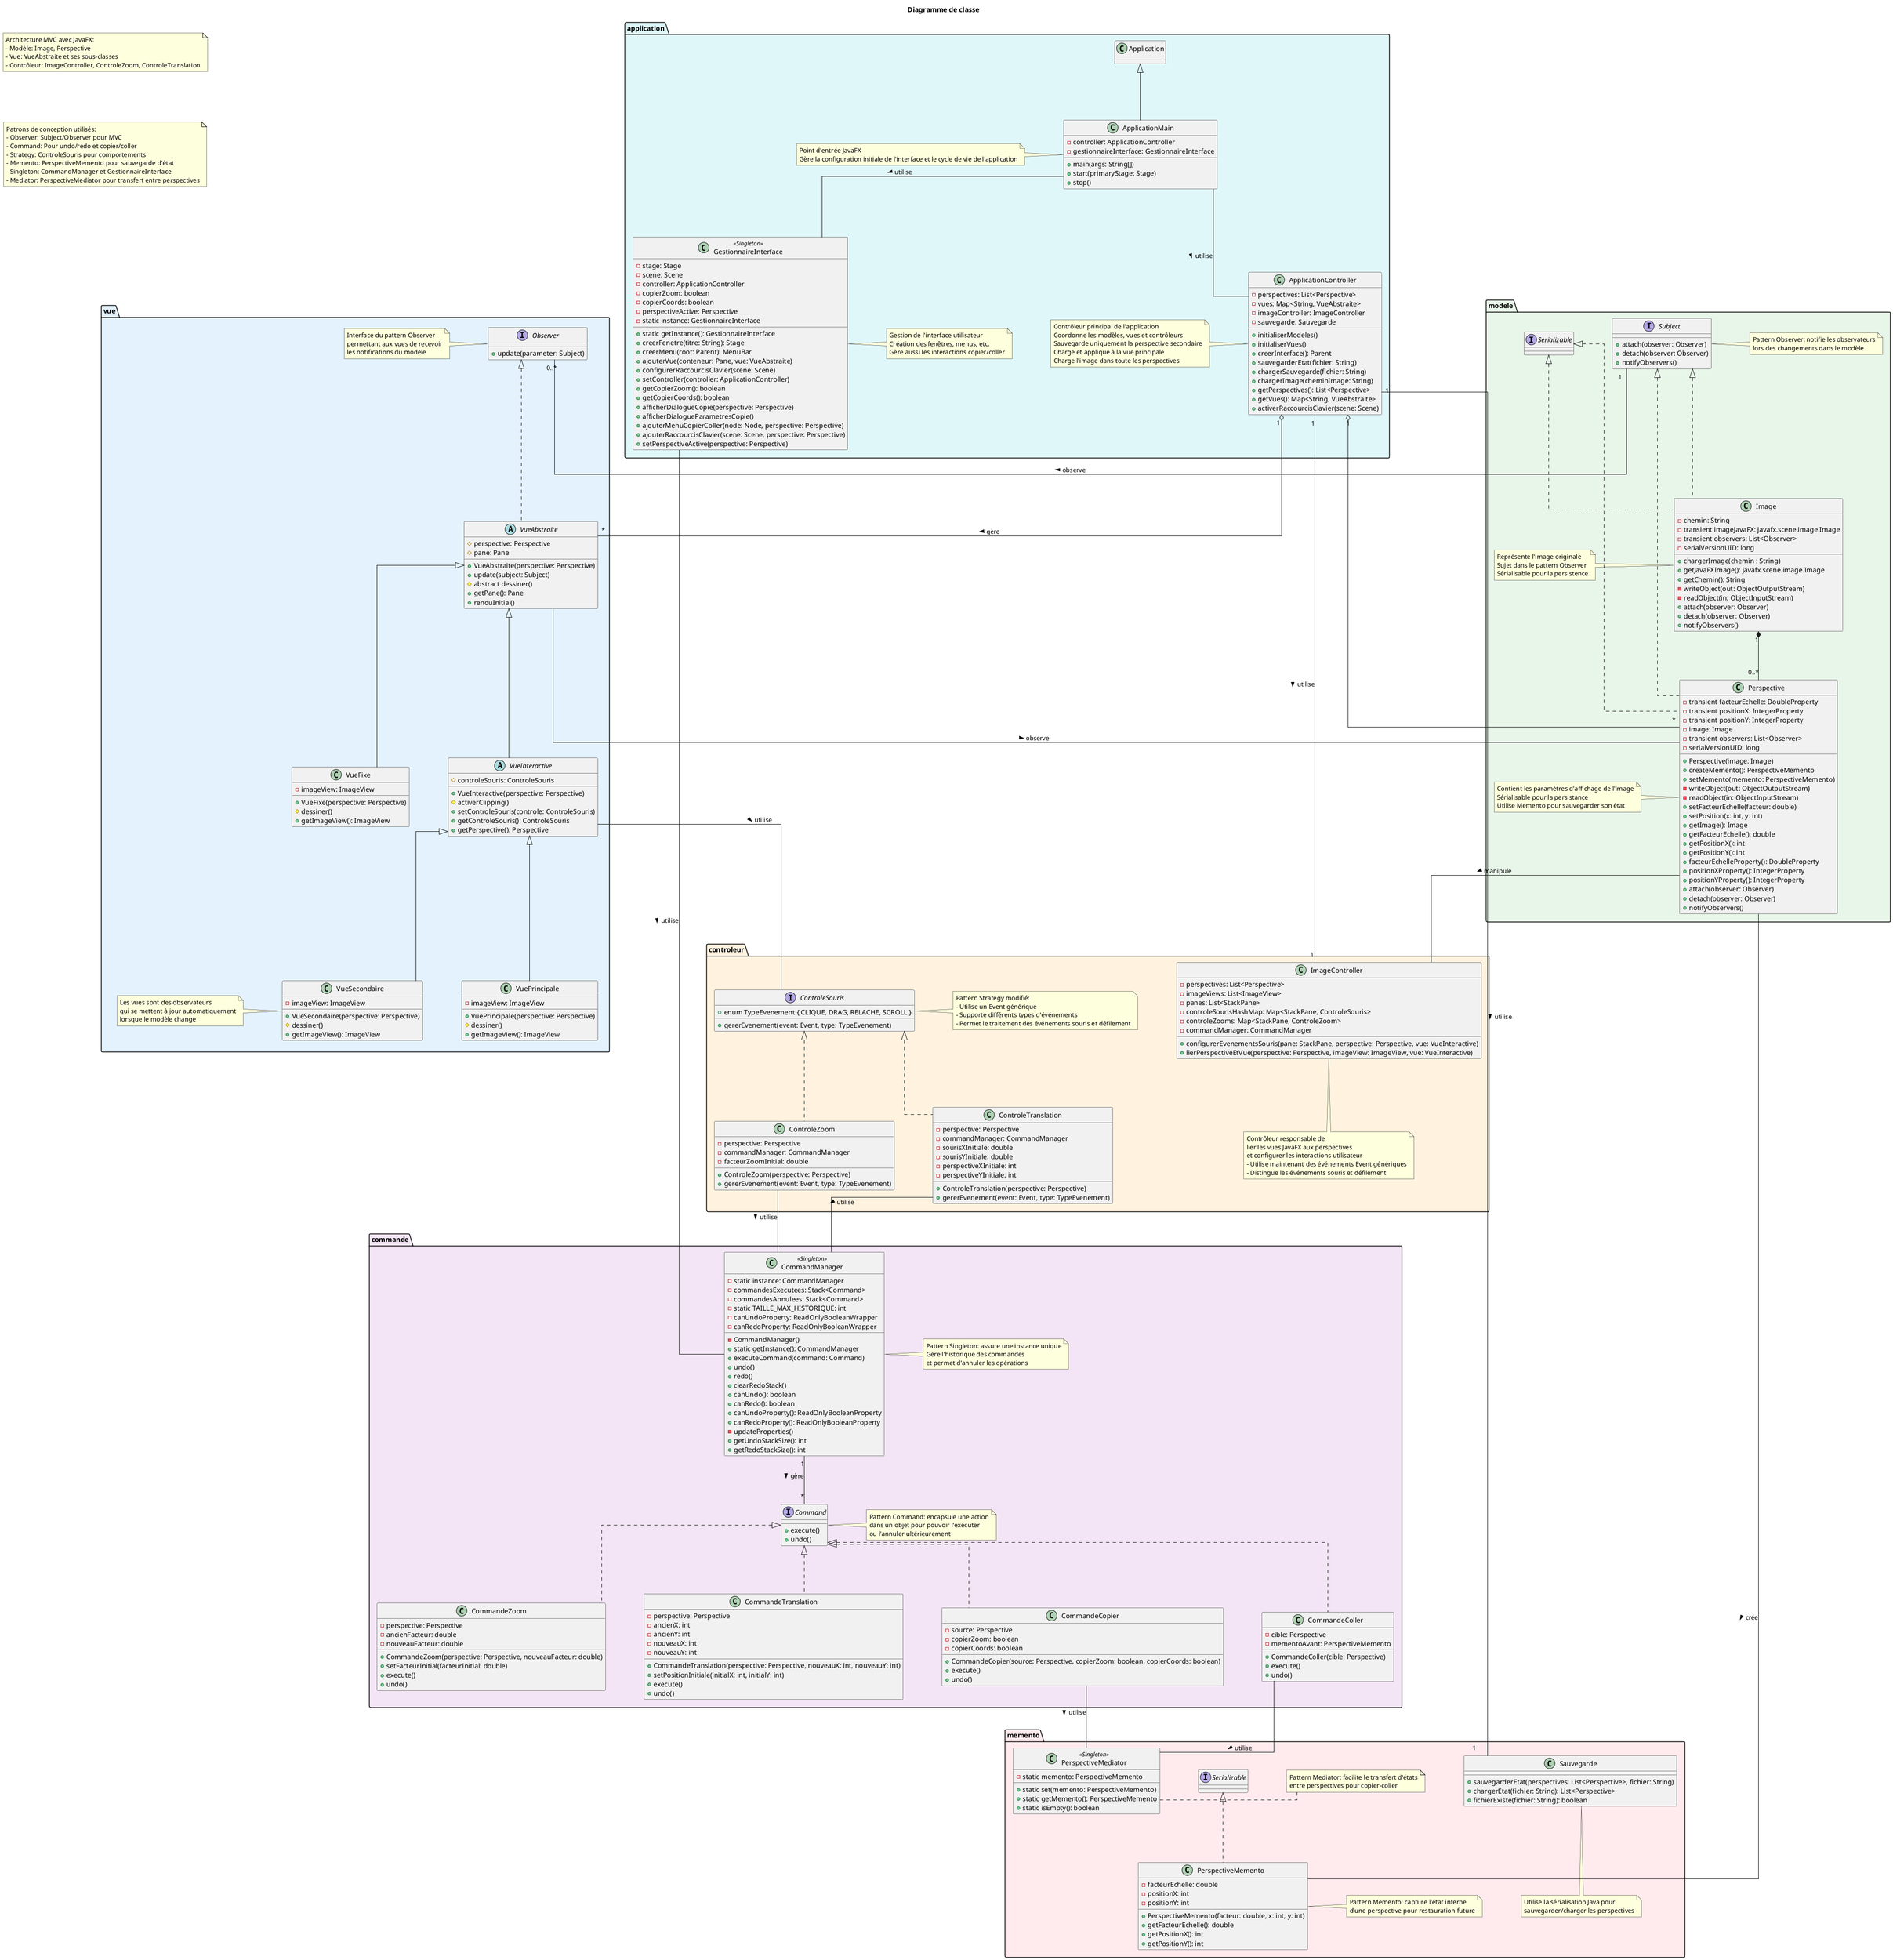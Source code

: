 @startuml
'Architecture MVC avec patrons de conception
title Diagramme de classe

skinparam linetype ortho
skinparam nodesep 80
skinparam ranksep 100
skinparam shadowing false

package "modele" #E8F5E9 {
  class Image implements Subject, Serializable {
    -chemin: String
    -transient imageJavaFX: javafx.scene.image.Image
    -transient observers: List<Observer>
    -serialVersionUID: long
    +chargerImage(chemin : String)
    +getJavaFXImage(): javafx.scene.image.Image
    +getChemin(): String
    -writeObject(out: ObjectOutputStream)
    -readObject(in: ObjectInputStream)
    +attach(observer: Observer)
    +detach(observer: Observer)
    +notifyObservers()
  }
  note left of Image
    Représente l'image originale
    Sujet dans le pattern Observer
    Sérialisable pour la persistence
  endnote

  class Perspective implements Subject, Serializable {
    -transient facteurEchelle: DoubleProperty
    -transient positionX: IntegerProperty
    -transient positionY: IntegerProperty
    -image: Image
    -transient observers: List<Observer>
    -serialVersionUID: long
    +Perspective(image: Image)
    +createMemento(): PerspectiveMemento
    +setMemento(memento: PerspectiveMemento)
    -writeObject(out: ObjectOutputStream)
    -readObject(in: ObjectInputStream)
    +setFacteurEchelle(facteur: double)
    +setPosition(x: int, y: int)
    +getImage(): Image
    +getFacteurEchelle(): double
    +getPositionX(): int
    +getPositionY(): int
    +facteurEchelleProperty(): DoubleProperty
    +positionXProperty(): IntegerProperty
    +positionYProperty(): IntegerProperty
    +attach(observer: Observer)
    +detach(observer: Observer)
    +notifyObservers()
  }
  note left of Perspective
    Contient les paramètres d'affichage de l'image
    Sérialisable pour la persistance
    Utilise Memento pour sauvegarder son état
  endnote

  interface Subject {
    +attach(observer: Observer)
    +detach(observer: Observer)
    +notifyObservers()
  }
  note right of Subject
    Pattern Observer: notifie les observateurs
    lors des changements dans le modèle
  endnote
}

package "vue" #E3F2FD {
  interface Observer {
    +update(parameter: Subject)
  }
  note left of Observer
    Interface du pattern Observer
    permettant aux vues de recevoir
    les notifications du modèle
  endnote

  abstract class VueAbstraite implements Observer {
    #perspective: Perspective
    #pane: Pane
    +VueAbstraite(perspective: Perspective)
    +update(subject: Subject)
    #abstract dessiner()
    +getPane(): Pane
    +renduInitial()
  }

  class VueFixe extends VueAbstraite {
    -imageView: ImageView
    +VueFixe(perspective: Perspective)
    #dessiner()
    +getImageView(): ImageView
  }

  abstract class VueInteractive extends VueAbstraite {
    #controleSouris: ControleSouris
    +VueInteractive(perspective: Perspective)
    #activerClipping()
    +setControleSouris(controle: ControleSouris)
    +getControleSouris(): ControleSouris
    +getPerspective(): Perspective
  }

  class VuePrincipale extends VueInteractive {
    -imageView: ImageView
    +VuePrincipale(perspective: Perspective)
    #dessiner()
    +getImageView(): ImageView
}

  class VueSecondaire extends VueInteractive {
    -imageView: ImageView
    +VueSecondaire(perspective: Perspective)
    #dessiner()
    +getImageView(): ImageView
  }
  note left of VueSecondaire
    Les vues sont des observateurs
    qui se mettent à jour automatiquement
    lorsque le modèle change
  endnote
}

package "controleur" #FFF3E0 {
  interface ControleSouris {
    +enum TypeEvenement { CLIQUE, DRAG, RELACHE, SCROLL }
    +gererEvenement(event: Event, type: TypeEvenement)
  }
  note right of ControleSouris
    Pattern Strategy modifié:
    - Utilise un Event générique
    - Supporte différents types d'événements
    - Permet le traitement des événements souris et défilement
  endnote

  class ControleZoom {
    -perspective: Perspective
    -commandManager: CommandManager
    -facteurZoomInitial: double
    +ControleZoom(perspective: Perspective)
    +gererEvenement(event: Event, type: TypeEvenement)
  }

  class ControleTranslation {
    -perspective: Perspective
    -commandManager: CommandManager
    -sourisXInitiale: double
    -sourisYInitiale: double
    -perspectiveXInitiale: int
    -perspectiveYInitiale: int
    +ControleTranslation(perspective: Perspective)
    +gererEvenement(event: Event, type: TypeEvenement)
  }

  class ImageController {
    -perspectives: List<Perspective>
    -imageViews: List<ImageView>
    -panes: List<StackPane>
    -controleSourisHashMap: Map<StackPane, ControleSouris>
    -controleZooms: Map<StackPane, ControleZoom>
    -commandManager: CommandManager
    +configurerEvenementsSouris(pane: StackPane, perspective: Perspective, vue: VueInteractive)
    +lierPerspectiveEtVue(perspective: Perspective, imageView: ImageView, vue: VueInteractive)
  }
  note bottom of ImageController
    Contrôleur responsable de
    lier les vues JavaFX aux perspectives
    et configurer les interactions utilisateur
    - Utilise maintenant des événements Event génériques
    - Distingue les événements souris et défilement
  endnote
}

package "commande" #F3E5F5 {
  interface Command {
    +execute()
    +undo()
  }
  note right of Command
    Pattern Command: encapsule une action
    dans un objet pour pouvoir l'exécuter
    ou l'annuler ultérieurement
  endnote

  class CommandeZoom implements Command {
    -perspective: Perspective
    -ancienFacteur: double
    -nouveauFacteur: double
    +CommandeZoom(perspective: Perspective, nouveauFacteur: double)
    +setFacteurInitial(facteurInitial: double)
    +execute()
    +undo()
  }

  class CommandeTranslation implements Command {
    -perspective: Perspective
    -ancienX: int
    -ancienY: int
    -nouveauX: int
    -nouveauY: int
    +CommandeTranslation(perspective: Perspective, nouveauX: int, nouveauY: int)
    +setPositionInitiale(initialX: int, initialY: int)
    +execute()
    +undo()
  }

  class CommandeCopier implements Command {
    -source: Perspective
    -copierZoom: boolean
    -copierCoords: boolean
    +CommandeCopier(source: Perspective, copierZoom: boolean, copierCoords: boolean)
    +execute()
    +undo()
  }

  class CommandeColler implements Command {
    -cible: Perspective
    -mementoAvant: PerspectiveMemento
    +CommandeColler(cible: Perspective)
    +execute()
    +undo()
  }

  class CommandManager << Singleton >> {
    -static instance: CommandManager
    -commandesExecutees: Stack<Command>
    -commandesAnnulees: Stack<Command>
    -static TAILLE_MAX_HISTORIQUE: int
    -canUndoProperty: ReadOnlyBooleanWrapper
    -canRedoProperty: ReadOnlyBooleanWrapper
    -CommandManager()
    +static getInstance(): CommandManager
    +executeCommand(command: Command)
    +undo()
    +redo()
    +clearRedoStack()
    +canUndo(): boolean
    +canRedo(): boolean
    +canUndoProperty(): ReadOnlyBooleanProperty
    +canRedoProperty(): ReadOnlyBooleanProperty
    -updateProperties()
    +getUndoStackSize(): int
    +getRedoStackSize(): int
  }
  note right of CommandManager
    Pattern Singleton: assure une instance unique
    Gère l'historique des commandes
    et permet d'annuler les opérations
  endnote
}

package "memento" #FFEBEE {
  class PerspectiveMemento implements Serializable {
    -facteurEchelle: double
    -positionX: int
    -positionY: int
    +PerspectiveMemento(facteur: double, x: int, y: int)
    +getFacteurEchelle(): double
    +getPositionX(): int
    +getPositionY(): int
  }
  note right of PerspectiveMemento
    Pattern Memento: capture l'état interne
    d'une perspective pour restauration future
  endnote

  class PerspectiveMediator << Singleton >> {
    -static memento: PerspectiveMemento
    +static set(memento: PerspectiveMemento)
    +static getMemento(): PerspectiveMemento
    +static isEmpty(): boolean
  }
  note right of PerspectiveMediator
    Pattern Mediator: facilite le transfert d'états
    entre perspectives pour copier-coller
  endnote

  class Sauvegarde {
    +sauvegarderEtat(perspectives: List<Perspective>, fichier: String)
    +chargerEtat(fichier: String): List<Perspective>
    +fichierExiste(fichier: String): boolean
  }
  note bottom of Sauvegarde
    Utilise la sérialisation Java pour
    sauvegarder/charger les perspectives
  endnote
}

package "application" #E0F7FA {
  class ApplicationMain extends Application {
    -controller: ApplicationController
    -gestionnaireInterface: GestionnaireInterface
    +main(args: String[])
    +start(primaryStage: Stage)
    +stop()
  }
  note left of ApplicationMain
    Point d'entrée JavaFX
    Gère la configuration initiale de l'interface et le cycle de vie de l'application
  endnote

  class ApplicationController {
    -perspectives: List<Perspective>
    -vues: Map<String, VueAbstraite>
    -imageController: ImageController
    -sauvegarde: Sauvegarde
    +initialiserModeles()
    +initialiserVues()
    +creerInterface(): Parent
    +sauvegarderEtat(fichier: String)
    +chargerSauvegarde(fichier: String)
    +chargerImage(cheminImage: String)
    +getPerspectives(): List<Perspective>
    +getVues(): Map<String, VueAbstraite>
    +activerRaccourcisClavier(scene: Scene)
  }
  note left of ApplicationController
    Contrôleur principal de l'application
    Coordonne les modèles, vues et contrôleurs
    Sauvegarde uniquement la perspective secondaire
    Charge et applique à la vue principale
    Charge l'image dans toute les perspectives
  endnote

  class GestionnaireInterface << Singleton >> {
    -stage: Stage
    -scene: Scene
    -controller: ApplicationController
    -copierZoom: boolean
    -copierCoords: boolean
    -perspectiveActive: Perspective
    -static instance: GestionnaireInterface
    +static getInstance(): GestionnaireInterface
    +creerFenetre(titre: String): Stage
    +creerMenu(root: Parent): MenuBar
    +ajouterVue(conteneur: Pane, vue: VueAbstraite)
    +configurerRaccourcisClavier(scene: Scene)
    +setController(controller: ApplicationController)
    +getCopierZoom(): boolean
    +getCopierCoords(): boolean
    +afficherDialogueCopie(perspective: Perspective)
    +afficherDialogueParametresCopie()
    +ajouterMenuCopierColler(node: Node, perspective: Perspective)
    +ajouterRaccourcisClavier(scene: Scene, perspective: Perspective)
    +setPerspectiveActive(perspective: Perspective)
  }
  note right of GestionnaireInterface
    Gestion de l'interface utilisateur
    Création des fenêtres, menus, etc.
    Gère aussi les interactions copier/coller
  endnote
}

' Relations
Subject "1" -- "0..*" Observer : observe >
Image "1" *-- "0..*" Perspective
Perspective -- PerspectiveMemento : crée >
VueAbstraite -- Perspective : observe >
VueInteractive -- ControleSouris : utilise >

' Relations de contrôleur
ControleSouris <|.. ControleZoom
ControleSouris <|.. ControleTranslation
CommandManager "1" -- "*" Command : gère >
ControleZoom -- CommandManager : utilise >
ControleTranslation -- CommandManager : utilise >
Perspective -- ImageController : manipule >

' Relations de commande
CommandeCopier -- PerspectiveMediator : utilise >
CommandeColler -- PerspectiveMediator : utilise >

' Relations d'application
ApplicationController "1" -- "1" Sauvegarde : utilise >
ApplicationController "1" o-- "*" Perspective
ApplicationController "1" -- "1" ImageController : utilise >
ApplicationController "1" o-- "*" VueAbstraite : gère >
ApplicationMain -- ApplicationController : utilise >
ApplicationMain -- GestionnaireInterface : utilise >
GestionnaireInterface -- CommandManager : utilise >

note as N1
Architecture MVC avec JavaFX:
- Modèle: Image, Perspective
- Vue: VueAbstraite et ses sous-classes
- Contrôleur: ImageController, ControleZoom, ControleTranslation
end note

note as N2
Patrons de conception utilisés:
- Observer: Subject/Observer pour MVC
- Command: Pour undo/redo et copier/coller
- Strategy: ControleSouris pour comportements
- Memento: PerspectiveMemento pour sauvegarde d'état
- Singleton: CommandManager et GestionnaireInterface
- Mediator: PerspectiveMediator pour transfert entre perspectives
end note

N1 -[hidden]-> N2
N2 -[hidden]-> vue
@enduml